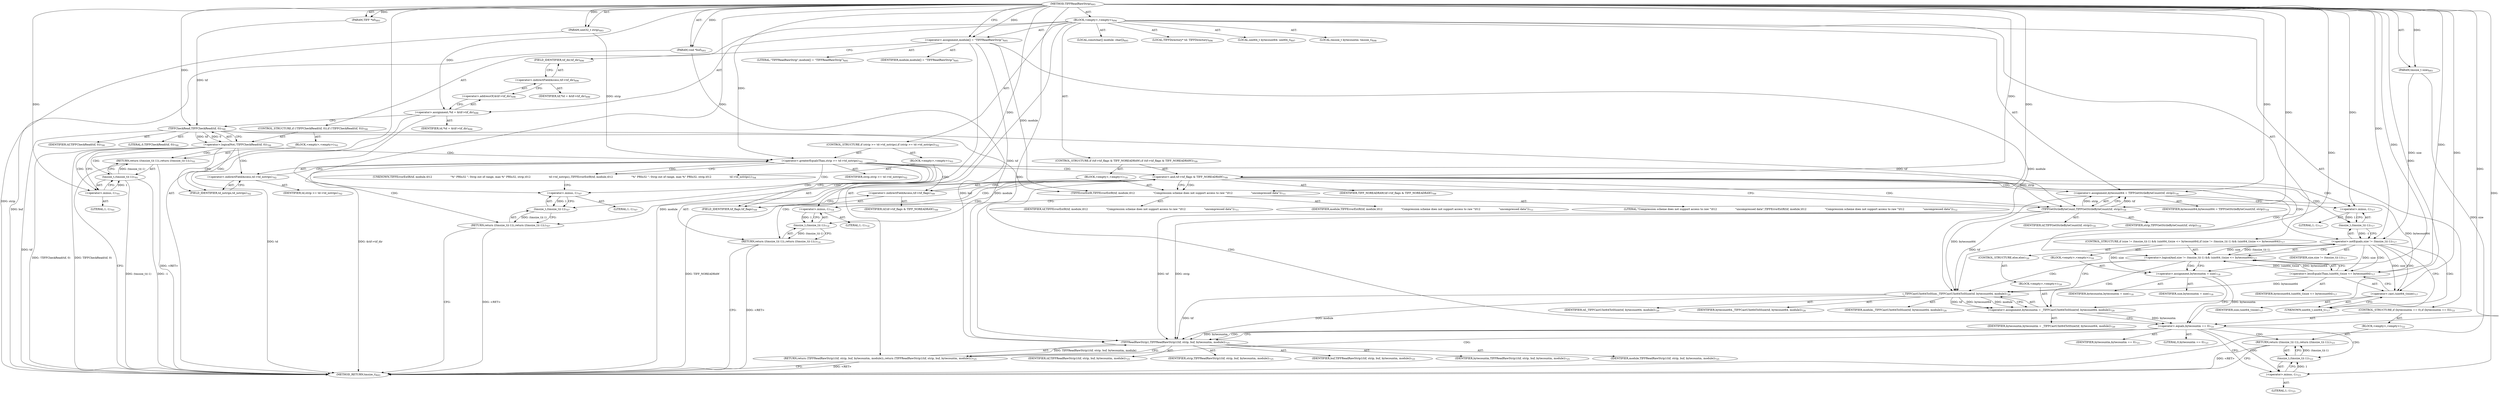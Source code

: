digraph "TIFFReadRawStrip" {  
"75426" [label = <(METHOD,TIFFReadRawStrip)<SUB>693</SUB>> ]
"75427" [label = <(PARAM,TIFF *tif)<SUB>693</SUB>> ]
"75428" [label = <(PARAM,uint32_t strip)<SUB>693</SUB>> ]
"75429" [label = <(PARAM,void *buf)<SUB>693</SUB>> ]
"75430" [label = <(PARAM,tmsize_t size)<SUB>693</SUB>> ]
"75431" [label = <(BLOCK,&lt;empty&gt;,&lt;empty&gt;)<SUB>694</SUB>> ]
"75432" [label = <(LOCAL,constchar[] module: char[])<SUB>695</SUB>> ]
"75433" [label = <(&lt;operator&gt;.assignment,module[] = &quot;TIFFReadRawStrip&quot;)<SUB>695</SUB>> ]
"75434" [label = <(IDENTIFIER,module,module[] = &quot;TIFFReadRawStrip&quot;)<SUB>695</SUB>> ]
"75435" [label = <(LITERAL,&quot;TIFFReadRawStrip&quot;,module[] = &quot;TIFFReadRawStrip&quot;)<SUB>695</SUB>> ]
"75436" [label = <(LOCAL,TIFFDirectory* td: TIFFDirectory)<SUB>696</SUB>> ]
"75437" [label = <(&lt;operator&gt;.assignment,*td = &amp;tif-&gt;tif_dir)<SUB>696</SUB>> ]
"75438" [label = <(IDENTIFIER,td,*td = &amp;tif-&gt;tif_dir)<SUB>696</SUB>> ]
"75439" [label = <(&lt;operator&gt;.addressOf,&amp;tif-&gt;tif_dir)<SUB>696</SUB>> ]
"75440" [label = <(&lt;operator&gt;.indirectFieldAccess,tif-&gt;tif_dir)<SUB>696</SUB>> ]
"75441" [label = <(IDENTIFIER,tif,*td = &amp;tif-&gt;tif_dir)<SUB>696</SUB>> ]
"75442" [label = <(FIELD_IDENTIFIER,tif_dir,tif_dir)<SUB>696</SUB>> ]
"75443" [label = <(LOCAL,uint64_t bytecount64: uint64_t)<SUB>697</SUB>> ]
"75444" [label = <(LOCAL,tmsize_t bytecountm: tmsize_t)<SUB>698</SUB>> ]
"75445" [label = <(CONTROL_STRUCTURE,if (!TIFFCheckRead(tif, 0)),if (!TIFFCheckRead(tif, 0)))<SUB>700</SUB>> ]
"75446" [label = <(&lt;operator&gt;.logicalNot,!TIFFCheckRead(tif, 0))<SUB>700</SUB>> ]
"75447" [label = <(TIFFCheckRead,TIFFCheckRead(tif, 0))<SUB>700</SUB>> ]
"75448" [label = <(IDENTIFIER,tif,TIFFCheckRead(tif, 0))<SUB>700</SUB>> ]
"75449" [label = <(LITERAL,0,TIFFCheckRead(tif, 0))<SUB>700</SUB>> ]
"75450" [label = <(BLOCK,&lt;empty&gt;,&lt;empty&gt;)<SUB>701</SUB>> ]
"75451" [label = <(RETURN,return ((tmsize_t)(-1));,return ((tmsize_t)(-1));)<SUB>701</SUB>> ]
"75452" [label = <(tmsize_t,(tmsize_t)(-1))<SUB>701</SUB>> ]
"75453" [label = <(&lt;operator&gt;.minus,-1)<SUB>701</SUB>> ]
"75454" [label = <(LITERAL,1,-1)<SUB>701</SUB>> ]
"75455" [label = <(CONTROL_STRUCTURE,if (strip &gt;= td-&gt;td_nstrips),if (strip &gt;= td-&gt;td_nstrips))<SUB>702</SUB>> ]
"75456" [label = <(&lt;operator&gt;.greaterEqualsThan,strip &gt;= td-&gt;td_nstrips)<SUB>702</SUB>> ]
"75457" [label = <(IDENTIFIER,strip,strip &gt;= td-&gt;td_nstrips)<SUB>702</SUB>> ]
"75458" [label = <(&lt;operator&gt;.indirectFieldAccess,td-&gt;td_nstrips)<SUB>702</SUB>> ]
"75459" [label = <(IDENTIFIER,td,strip &gt;= td-&gt;td_nstrips)<SUB>702</SUB>> ]
"75460" [label = <(FIELD_IDENTIFIER,td_nstrips,td_nstrips)<SUB>702</SUB>> ]
"75461" [label = <(BLOCK,&lt;empty&gt;,&lt;empty&gt;)<SUB>703</SUB>> ]
"75462" [label = <(UNKNOWN,TIFFErrorExtR(tif, module,\012                      &quot;%&quot; PRIu32 &quot;: Strip out of range, max %&quot; PRIu32, strip,\012                      td-&gt;td_nstrips);,TIFFErrorExtR(tif, module,\012                      &quot;%&quot; PRIu32 &quot;: Strip out of range, max %&quot; PRIu32, strip,\012                      td-&gt;td_nstrips);)<SUB>704</SUB>> ]
"75463" [label = <(RETURN,return ((tmsize_t)(-1));,return ((tmsize_t)(-1));)<SUB>707</SUB>> ]
"75464" [label = <(tmsize_t,(tmsize_t)(-1))<SUB>707</SUB>> ]
"75465" [label = <(&lt;operator&gt;.minus,-1)<SUB>707</SUB>> ]
"75466" [label = <(LITERAL,1,-1)<SUB>707</SUB>> ]
"75467" [label = <(CONTROL_STRUCTURE,if (tif-&gt;tif_flags &amp; TIFF_NOREADRAW),if (tif-&gt;tif_flags &amp; TIFF_NOREADRAW))<SUB>709</SUB>> ]
"75468" [label = <(&lt;operator&gt;.and,tif-&gt;tif_flags &amp; TIFF_NOREADRAW)<SUB>709</SUB>> ]
"75469" [label = <(&lt;operator&gt;.indirectFieldAccess,tif-&gt;tif_flags)<SUB>709</SUB>> ]
"75470" [label = <(IDENTIFIER,tif,tif-&gt;tif_flags &amp; TIFF_NOREADRAW)<SUB>709</SUB>> ]
"75471" [label = <(FIELD_IDENTIFIER,tif_flags,tif_flags)<SUB>709</SUB>> ]
"75472" [label = <(IDENTIFIER,TIFF_NOREADRAW,tif-&gt;tif_flags &amp; TIFF_NOREADRAW)<SUB>709</SUB>> ]
"75473" [label = <(BLOCK,&lt;empty&gt;,&lt;empty&gt;)<SUB>710</SUB>> ]
"75474" [label = <(TIFFErrorExtR,TIFFErrorExtR(tif, module,\012                      &quot;Compression scheme does not support access to raw &quot;\012                      &quot;uncompressed data&quot;))<SUB>711</SUB>> ]
"75475" [label = <(IDENTIFIER,tif,TIFFErrorExtR(tif, module,\012                      &quot;Compression scheme does not support access to raw &quot;\012                      &quot;uncompressed data&quot;))<SUB>711</SUB>> ]
"75476" [label = <(IDENTIFIER,module,TIFFErrorExtR(tif, module,\012                      &quot;Compression scheme does not support access to raw &quot;\012                      &quot;uncompressed data&quot;))<SUB>711</SUB>> ]
"75477" [label = <(LITERAL,&quot;Compression scheme does not support access to raw &quot;\012                      &quot;uncompressed data&quot;,TIFFErrorExtR(tif, module,\012                      &quot;Compression scheme does not support access to raw &quot;\012                      &quot;uncompressed data&quot;))<SUB>712</SUB>> ]
"75478" [label = <(RETURN,return ((tmsize_t)(-1));,return ((tmsize_t)(-1));)<SUB>714</SUB>> ]
"75479" [label = <(tmsize_t,(tmsize_t)(-1))<SUB>714</SUB>> ]
"75480" [label = <(&lt;operator&gt;.minus,-1)<SUB>714</SUB>> ]
"75481" [label = <(LITERAL,1,-1)<SUB>714</SUB>> ]
"75482" [label = <(&lt;operator&gt;.assignment,bytecount64 = TIFFGetStrileByteCount(tif, strip))<SUB>716</SUB>> ]
"75483" [label = <(IDENTIFIER,bytecount64,bytecount64 = TIFFGetStrileByteCount(tif, strip))<SUB>716</SUB>> ]
"75484" [label = <(TIFFGetStrileByteCount,TIFFGetStrileByteCount(tif, strip))<SUB>716</SUB>> ]
"75485" [label = <(IDENTIFIER,tif,TIFFGetStrileByteCount(tif, strip))<SUB>716</SUB>> ]
"75486" [label = <(IDENTIFIER,strip,TIFFGetStrileByteCount(tif, strip))<SUB>716</SUB>> ]
"75487" [label = <(CONTROL_STRUCTURE,if (size != (tmsize_t)(-1) &amp;&amp; (uint64_t)size &lt;= bytecount64),if (size != (tmsize_t)(-1) &amp;&amp; (uint64_t)size &lt;= bytecount64))<SUB>717</SUB>> ]
"75488" [label = <(&lt;operator&gt;.logicalAnd,size != (tmsize_t)(-1) &amp;&amp; (uint64_t)size &lt;= bytecount64)<SUB>717</SUB>> ]
"75489" [label = <(&lt;operator&gt;.notEquals,size != (tmsize_t)(-1))<SUB>717</SUB>> ]
"75490" [label = <(IDENTIFIER,size,size != (tmsize_t)(-1))<SUB>717</SUB>> ]
"75491" [label = <(tmsize_t,(tmsize_t)(-1))<SUB>717</SUB>> ]
"75492" [label = <(&lt;operator&gt;.minus,-1)<SUB>717</SUB>> ]
"75493" [label = <(LITERAL,1,-1)<SUB>717</SUB>> ]
"75494" [label = <(&lt;operator&gt;.lessEqualsThan,(uint64_t)size &lt;= bytecount64)<SUB>717</SUB>> ]
"75495" [label = <(&lt;operator&gt;.cast,(uint64_t)size)<SUB>717</SUB>> ]
"75496" [label = <(UNKNOWN,uint64_t,uint64_t)<SUB>717</SUB>> ]
"75497" [label = <(IDENTIFIER,size,(uint64_t)size)<SUB>717</SUB>> ]
"75498" [label = <(IDENTIFIER,bytecount64,(uint64_t)size &lt;= bytecount64)<SUB>717</SUB>> ]
"75499" [label = <(BLOCK,&lt;empty&gt;,&lt;empty&gt;)<SUB>718</SUB>> ]
"75500" [label = <(&lt;operator&gt;.assignment,bytecountm = size)<SUB>718</SUB>> ]
"75501" [label = <(IDENTIFIER,bytecountm,bytecountm = size)<SUB>718</SUB>> ]
"75502" [label = <(IDENTIFIER,size,bytecountm = size)<SUB>718</SUB>> ]
"75503" [label = <(CONTROL_STRUCTURE,else,else)<SUB>720</SUB>> ]
"75504" [label = <(BLOCK,&lt;empty&gt;,&lt;empty&gt;)<SUB>720</SUB>> ]
"75505" [label = <(&lt;operator&gt;.assignment,bytecountm = _TIFFCastUInt64ToSSize(tif, bytecount64, module))<SUB>720</SUB>> ]
"75506" [label = <(IDENTIFIER,bytecountm,bytecountm = _TIFFCastUInt64ToSSize(tif, bytecount64, module))<SUB>720</SUB>> ]
"75507" [label = <(_TIFFCastUInt64ToSSize,_TIFFCastUInt64ToSSize(tif, bytecount64, module))<SUB>720</SUB>> ]
"75508" [label = <(IDENTIFIER,tif,_TIFFCastUInt64ToSSize(tif, bytecount64, module))<SUB>720</SUB>> ]
"75509" [label = <(IDENTIFIER,bytecount64,_TIFFCastUInt64ToSSize(tif, bytecount64, module))<SUB>720</SUB>> ]
"75510" [label = <(IDENTIFIER,module,_TIFFCastUInt64ToSSize(tif, bytecount64, module))<SUB>720</SUB>> ]
"75511" [label = <(CONTROL_STRUCTURE,if (bytecountm == 0),if (bytecountm == 0))<SUB>721</SUB>> ]
"75512" [label = <(&lt;operator&gt;.equals,bytecountm == 0)<SUB>721</SUB>> ]
"75513" [label = <(IDENTIFIER,bytecountm,bytecountm == 0)<SUB>721</SUB>> ]
"75514" [label = <(LITERAL,0,bytecountm == 0)<SUB>721</SUB>> ]
"75515" [label = <(BLOCK,&lt;empty&gt;,&lt;empty&gt;)<SUB>722</SUB>> ]
"75516" [label = <(RETURN,return ((tmsize_t)(-1));,return ((tmsize_t)(-1));)<SUB>723</SUB>> ]
"75517" [label = <(tmsize_t,(tmsize_t)(-1))<SUB>723</SUB>> ]
"75518" [label = <(&lt;operator&gt;.minus,-1)<SUB>723</SUB>> ]
"75519" [label = <(LITERAL,1,-1)<SUB>723</SUB>> ]
"75520" [label = <(RETURN,return (TIFFReadRawStrip1(tif, strip, buf, bytecountm, module));,return (TIFFReadRawStrip1(tif, strip, buf, bytecountm, module));)<SUB>725</SUB>> ]
"75521" [label = <(TIFFReadRawStrip1,TIFFReadRawStrip1(tif, strip, buf, bytecountm, module))<SUB>725</SUB>> ]
"75522" [label = <(IDENTIFIER,tif,TIFFReadRawStrip1(tif, strip, buf, bytecountm, module))<SUB>725</SUB>> ]
"75523" [label = <(IDENTIFIER,strip,TIFFReadRawStrip1(tif, strip, buf, bytecountm, module))<SUB>725</SUB>> ]
"75524" [label = <(IDENTIFIER,buf,TIFFReadRawStrip1(tif, strip, buf, bytecountm, module))<SUB>725</SUB>> ]
"75525" [label = <(IDENTIFIER,bytecountm,TIFFReadRawStrip1(tif, strip, buf, bytecountm, module))<SUB>725</SUB>> ]
"75526" [label = <(IDENTIFIER,module,TIFFReadRawStrip1(tif, strip, buf, bytecountm, module))<SUB>725</SUB>> ]
"75527" [label = <(METHOD_RETURN,tmsize_t)<SUB>693</SUB>> ]
  "75426" -> "75427"  [ label = "AST: "] 
  "75426" -> "75428"  [ label = "AST: "] 
  "75426" -> "75429"  [ label = "AST: "] 
  "75426" -> "75430"  [ label = "AST: "] 
  "75426" -> "75431"  [ label = "AST: "] 
  "75426" -> "75527"  [ label = "AST: "] 
  "75431" -> "75432"  [ label = "AST: "] 
  "75431" -> "75433"  [ label = "AST: "] 
  "75431" -> "75436"  [ label = "AST: "] 
  "75431" -> "75437"  [ label = "AST: "] 
  "75431" -> "75443"  [ label = "AST: "] 
  "75431" -> "75444"  [ label = "AST: "] 
  "75431" -> "75445"  [ label = "AST: "] 
  "75431" -> "75455"  [ label = "AST: "] 
  "75431" -> "75467"  [ label = "AST: "] 
  "75431" -> "75482"  [ label = "AST: "] 
  "75431" -> "75487"  [ label = "AST: "] 
  "75431" -> "75511"  [ label = "AST: "] 
  "75431" -> "75520"  [ label = "AST: "] 
  "75433" -> "75434"  [ label = "AST: "] 
  "75433" -> "75435"  [ label = "AST: "] 
  "75437" -> "75438"  [ label = "AST: "] 
  "75437" -> "75439"  [ label = "AST: "] 
  "75439" -> "75440"  [ label = "AST: "] 
  "75440" -> "75441"  [ label = "AST: "] 
  "75440" -> "75442"  [ label = "AST: "] 
  "75445" -> "75446"  [ label = "AST: "] 
  "75445" -> "75450"  [ label = "AST: "] 
  "75446" -> "75447"  [ label = "AST: "] 
  "75447" -> "75448"  [ label = "AST: "] 
  "75447" -> "75449"  [ label = "AST: "] 
  "75450" -> "75451"  [ label = "AST: "] 
  "75451" -> "75452"  [ label = "AST: "] 
  "75452" -> "75453"  [ label = "AST: "] 
  "75453" -> "75454"  [ label = "AST: "] 
  "75455" -> "75456"  [ label = "AST: "] 
  "75455" -> "75461"  [ label = "AST: "] 
  "75456" -> "75457"  [ label = "AST: "] 
  "75456" -> "75458"  [ label = "AST: "] 
  "75458" -> "75459"  [ label = "AST: "] 
  "75458" -> "75460"  [ label = "AST: "] 
  "75461" -> "75462"  [ label = "AST: "] 
  "75461" -> "75463"  [ label = "AST: "] 
  "75463" -> "75464"  [ label = "AST: "] 
  "75464" -> "75465"  [ label = "AST: "] 
  "75465" -> "75466"  [ label = "AST: "] 
  "75467" -> "75468"  [ label = "AST: "] 
  "75467" -> "75473"  [ label = "AST: "] 
  "75468" -> "75469"  [ label = "AST: "] 
  "75468" -> "75472"  [ label = "AST: "] 
  "75469" -> "75470"  [ label = "AST: "] 
  "75469" -> "75471"  [ label = "AST: "] 
  "75473" -> "75474"  [ label = "AST: "] 
  "75473" -> "75478"  [ label = "AST: "] 
  "75474" -> "75475"  [ label = "AST: "] 
  "75474" -> "75476"  [ label = "AST: "] 
  "75474" -> "75477"  [ label = "AST: "] 
  "75478" -> "75479"  [ label = "AST: "] 
  "75479" -> "75480"  [ label = "AST: "] 
  "75480" -> "75481"  [ label = "AST: "] 
  "75482" -> "75483"  [ label = "AST: "] 
  "75482" -> "75484"  [ label = "AST: "] 
  "75484" -> "75485"  [ label = "AST: "] 
  "75484" -> "75486"  [ label = "AST: "] 
  "75487" -> "75488"  [ label = "AST: "] 
  "75487" -> "75499"  [ label = "AST: "] 
  "75487" -> "75503"  [ label = "AST: "] 
  "75488" -> "75489"  [ label = "AST: "] 
  "75488" -> "75494"  [ label = "AST: "] 
  "75489" -> "75490"  [ label = "AST: "] 
  "75489" -> "75491"  [ label = "AST: "] 
  "75491" -> "75492"  [ label = "AST: "] 
  "75492" -> "75493"  [ label = "AST: "] 
  "75494" -> "75495"  [ label = "AST: "] 
  "75494" -> "75498"  [ label = "AST: "] 
  "75495" -> "75496"  [ label = "AST: "] 
  "75495" -> "75497"  [ label = "AST: "] 
  "75499" -> "75500"  [ label = "AST: "] 
  "75500" -> "75501"  [ label = "AST: "] 
  "75500" -> "75502"  [ label = "AST: "] 
  "75503" -> "75504"  [ label = "AST: "] 
  "75504" -> "75505"  [ label = "AST: "] 
  "75505" -> "75506"  [ label = "AST: "] 
  "75505" -> "75507"  [ label = "AST: "] 
  "75507" -> "75508"  [ label = "AST: "] 
  "75507" -> "75509"  [ label = "AST: "] 
  "75507" -> "75510"  [ label = "AST: "] 
  "75511" -> "75512"  [ label = "AST: "] 
  "75511" -> "75515"  [ label = "AST: "] 
  "75512" -> "75513"  [ label = "AST: "] 
  "75512" -> "75514"  [ label = "AST: "] 
  "75515" -> "75516"  [ label = "AST: "] 
  "75516" -> "75517"  [ label = "AST: "] 
  "75517" -> "75518"  [ label = "AST: "] 
  "75518" -> "75519"  [ label = "AST: "] 
  "75520" -> "75521"  [ label = "AST: "] 
  "75521" -> "75522"  [ label = "AST: "] 
  "75521" -> "75523"  [ label = "AST: "] 
  "75521" -> "75524"  [ label = "AST: "] 
  "75521" -> "75525"  [ label = "AST: "] 
  "75521" -> "75526"  [ label = "AST: "] 
  "75433" -> "75442"  [ label = "CFG: "] 
  "75437" -> "75447"  [ label = "CFG: "] 
  "75482" -> "75492"  [ label = "CFG: "] 
  "75520" -> "75527"  [ label = "CFG: "] 
  "75439" -> "75437"  [ label = "CFG: "] 
  "75446" -> "75453"  [ label = "CFG: "] 
  "75446" -> "75460"  [ label = "CFG: "] 
  "75456" -> "75462"  [ label = "CFG: "] 
  "75456" -> "75471"  [ label = "CFG: "] 
  "75468" -> "75474"  [ label = "CFG: "] 
  "75468" -> "75484"  [ label = "CFG: "] 
  "75484" -> "75482"  [ label = "CFG: "] 
  "75488" -> "75500"  [ label = "CFG: "] 
  "75488" -> "75507"  [ label = "CFG: "] 
  "75512" -> "75518"  [ label = "CFG: "] 
  "75512" -> "75521"  [ label = "CFG: "] 
  "75521" -> "75520"  [ label = "CFG: "] 
  "75440" -> "75439"  [ label = "CFG: "] 
  "75447" -> "75446"  [ label = "CFG: "] 
  "75451" -> "75527"  [ label = "CFG: "] 
  "75458" -> "75456"  [ label = "CFG: "] 
  "75462" -> "75465"  [ label = "CFG: "] 
  "75463" -> "75527"  [ label = "CFG: "] 
  "75469" -> "75468"  [ label = "CFG: "] 
  "75474" -> "75480"  [ label = "CFG: "] 
  "75478" -> "75527"  [ label = "CFG: "] 
  "75489" -> "75496"  [ label = "CFG: "] 
  "75489" -> "75488"  [ label = "CFG: "] 
  "75494" -> "75488"  [ label = "CFG: "] 
  "75500" -> "75512"  [ label = "CFG: "] 
  "75516" -> "75527"  [ label = "CFG: "] 
  "75442" -> "75440"  [ label = "CFG: "] 
  "75452" -> "75451"  [ label = "CFG: "] 
  "75460" -> "75458"  [ label = "CFG: "] 
  "75464" -> "75463"  [ label = "CFG: "] 
  "75471" -> "75469"  [ label = "CFG: "] 
  "75479" -> "75478"  [ label = "CFG: "] 
  "75491" -> "75489"  [ label = "CFG: "] 
  "75495" -> "75494"  [ label = "CFG: "] 
  "75505" -> "75512"  [ label = "CFG: "] 
  "75517" -> "75516"  [ label = "CFG: "] 
  "75453" -> "75452"  [ label = "CFG: "] 
  "75465" -> "75464"  [ label = "CFG: "] 
  "75480" -> "75479"  [ label = "CFG: "] 
  "75492" -> "75491"  [ label = "CFG: "] 
  "75496" -> "75495"  [ label = "CFG: "] 
  "75507" -> "75505"  [ label = "CFG: "] 
  "75518" -> "75517"  [ label = "CFG: "] 
  "75426" -> "75433"  [ label = "CFG: "] 
  "75520" -> "75527"  [ label = "DDG: &lt;RET&gt;"] 
  "75478" -> "75527"  [ label = "DDG: &lt;RET&gt;"] 
  "75451" -> "75527"  [ label = "DDG: &lt;RET&gt;"] 
  "75463" -> "75527"  [ label = "DDG: &lt;RET&gt;"] 
  "75516" -> "75527"  [ label = "DDG: &lt;RET&gt;"] 
  "75428" -> "75527"  [ label = "DDG: strip"] 
  "75429" -> "75527"  [ label = "DDG: buf"] 
  "75430" -> "75527"  [ label = "DDG: size"] 
  "75433" -> "75527"  [ label = "DDG: module"] 
  "75437" -> "75527"  [ label = "DDG: td"] 
  "75437" -> "75527"  [ label = "DDG: &amp;tif-&gt;tif_dir"] 
  "75447" -> "75527"  [ label = "DDG: tif"] 
  "75446" -> "75527"  [ label = "DDG: TIFFCheckRead(tif, 0)"] 
  "75446" -> "75527"  [ label = "DDG: !TIFFCheckRead(tif, 0)"] 
  "75452" -> "75527"  [ label = "DDG: -1"] 
  "75452" -> "75527"  [ label = "DDG: (tmsize_t)(-1)"] 
  "75468" -> "75527"  [ label = "DDG: TIFF_NOREADRAW"] 
  "75426" -> "75427"  [ label = "DDG: "] 
  "75426" -> "75428"  [ label = "DDG: "] 
  "75426" -> "75429"  [ label = "DDG: "] 
  "75426" -> "75430"  [ label = "DDG: "] 
  "75426" -> "75433"  [ label = "DDG: "] 
  "75484" -> "75482"  [ label = "DDG: tif"] 
  "75484" -> "75482"  [ label = "DDG: strip"] 
  "75521" -> "75520"  [ label = "DDG: TIFFReadRawStrip1(tif, strip, buf, bytecountm, module)"] 
  "75426" -> "75437"  [ label = "DDG: "] 
  "75426" -> "75482"  [ label = "DDG: "] 
  "75447" -> "75446"  [ label = "DDG: tif"] 
  "75447" -> "75446"  [ label = "DDG: 0"] 
  "75452" -> "75451"  [ label = "DDG: (tmsize_t)(-1)"] 
  "75428" -> "75456"  [ label = "DDG: strip"] 
  "75426" -> "75456"  [ label = "DDG: "] 
  "75464" -> "75463"  [ label = "DDG: (tmsize_t)(-1)"] 
  "75426" -> "75468"  [ label = "DDG: "] 
  "75479" -> "75478"  [ label = "DDG: (tmsize_t)(-1)"] 
  "75447" -> "75484"  [ label = "DDG: tif"] 
  "75426" -> "75484"  [ label = "DDG: "] 
  "75456" -> "75484"  [ label = "DDG: strip"] 
  "75489" -> "75488"  [ label = "DDG: size"] 
  "75489" -> "75488"  [ label = "DDG: (tmsize_t)(-1)"] 
  "75494" -> "75488"  [ label = "DDG: (uint64_t)size"] 
  "75494" -> "75488"  [ label = "DDG: bytecount64"] 
  "75489" -> "75500"  [ label = "DDG: size"] 
  "75426" -> "75500"  [ label = "DDG: "] 
  "75505" -> "75512"  [ label = "DDG: bytecountm"] 
  "75500" -> "75512"  [ label = "DDG: bytecountm"] 
  "75426" -> "75512"  [ label = "DDG: "] 
  "75517" -> "75516"  [ label = "DDG: (tmsize_t)(-1)"] 
  "75484" -> "75521"  [ label = "DDG: tif"] 
  "75507" -> "75521"  [ label = "DDG: tif"] 
  "75426" -> "75521"  [ label = "DDG: "] 
  "75484" -> "75521"  [ label = "DDG: strip"] 
  "75429" -> "75521"  [ label = "DDG: buf"] 
  "75512" -> "75521"  [ label = "DDG: bytecountm"] 
  "75433" -> "75521"  [ label = "DDG: module"] 
  "75507" -> "75521"  [ label = "DDG: module"] 
  "75427" -> "75447"  [ label = "DDG: tif"] 
  "75426" -> "75447"  [ label = "DDG: "] 
  "75447" -> "75474"  [ label = "DDG: tif"] 
  "75426" -> "75474"  [ label = "DDG: "] 
  "75433" -> "75474"  [ label = "DDG: module"] 
  "75430" -> "75489"  [ label = "DDG: size"] 
  "75426" -> "75489"  [ label = "DDG: "] 
  "75491" -> "75489"  [ label = "DDG: -1"] 
  "75489" -> "75494"  [ label = "DDG: size"] 
  "75426" -> "75494"  [ label = "DDG: "] 
  "75482" -> "75494"  [ label = "DDG: bytecount64"] 
  "75507" -> "75505"  [ label = "DDG: tif"] 
  "75507" -> "75505"  [ label = "DDG: bytecount64"] 
  "75507" -> "75505"  [ label = "DDG: module"] 
  "75453" -> "75452"  [ label = "DDG: 1"] 
  "75465" -> "75464"  [ label = "DDG: 1"] 
  "75480" -> "75479"  [ label = "DDG: 1"] 
  "75492" -> "75491"  [ label = "DDG: 1"] 
  "75489" -> "75495"  [ label = "DDG: size"] 
  "75426" -> "75495"  [ label = "DDG: "] 
  "75426" -> "75505"  [ label = "DDG: "] 
  "75518" -> "75517"  [ label = "DDG: 1"] 
  "75426" -> "75453"  [ label = "DDG: "] 
  "75426" -> "75465"  [ label = "DDG: "] 
  "75426" -> "75480"  [ label = "DDG: "] 
  "75426" -> "75492"  [ label = "DDG: "] 
  "75484" -> "75507"  [ label = "DDG: tif"] 
  "75426" -> "75507"  [ label = "DDG: "] 
  "75482" -> "75507"  [ label = "DDG: bytecount64"] 
  "75494" -> "75507"  [ label = "DDG: bytecount64"] 
  "75433" -> "75507"  [ label = "DDG: module"] 
  "75426" -> "75518"  [ label = "DDG: "] 
  "75446" -> "75458"  [ label = "CDG: "] 
  "75446" -> "75453"  [ label = "CDG: "] 
  "75446" -> "75452"  [ label = "CDG: "] 
  "75446" -> "75456"  [ label = "CDG: "] 
  "75446" -> "75451"  [ label = "CDG: "] 
  "75446" -> "75460"  [ label = "CDG: "] 
  "75456" -> "75463"  [ label = "CDG: "] 
  "75456" -> "75469"  [ label = "CDG: "] 
  "75456" -> "75465"  [ label = "CDG: "] 
  "75456" -> "75471"  [ label = "CDG: "] 
  "75456" -> "75462"  [ label = "CDG: "] 
  "75456" -> "75468"  [ label = "CDG: "] 
  "75456" -> "75464"  [ label = "CDG: "] 
  "75468" -> "75484"  [ label = "CDG: "] 
  "75468" -> "75480"  [ label = "CDG: "] 
  "75468" -> "75488"  [ label = "CDG: "] 
  "75468" -> "75489"  [ label = "CDG: "] 
  "75468" -> "75482"  [ label = "CDG: "] 
  "75468" -> "75478"  [ label = "CDG: "] 
  "75468" -> "75512"  [ label = "CDG: "] 
  "75468" -> "75491"  [ label = "CDG: "] 
  "75468" -> "75474"  [ label = "CDG: "] 
  "75468" -> "75492"  [ label = "CDG: "] 
  "75468" -> "75479"  [ label = "CDG: "] 
  "75488" -> "75505"  [ label = "CDG: "] 
  "75488" -> "75500"  [ label = "CDG: "] 
  "75488" -> "75507"  [ label = "CDG: "] 
  "75512" -> "75517"  [ label = "CDG: "] 
  "75512" -> "75516"  [ label = "CDG: "] 
  "75512" -> "75518"  [ label = "CDG: "] 
  "75512" -> "75521"  [ label = "CDG: "] 
  "75512" -> "75520"  [ label = "CDG: "] 
  "75489" -> "75495"  [ label = "CDG: "] 
  "75489" -> "75496"  [ label = "CDG: "] 
  "75489" -> "75494"  [ label = "CDG: "] 
}
